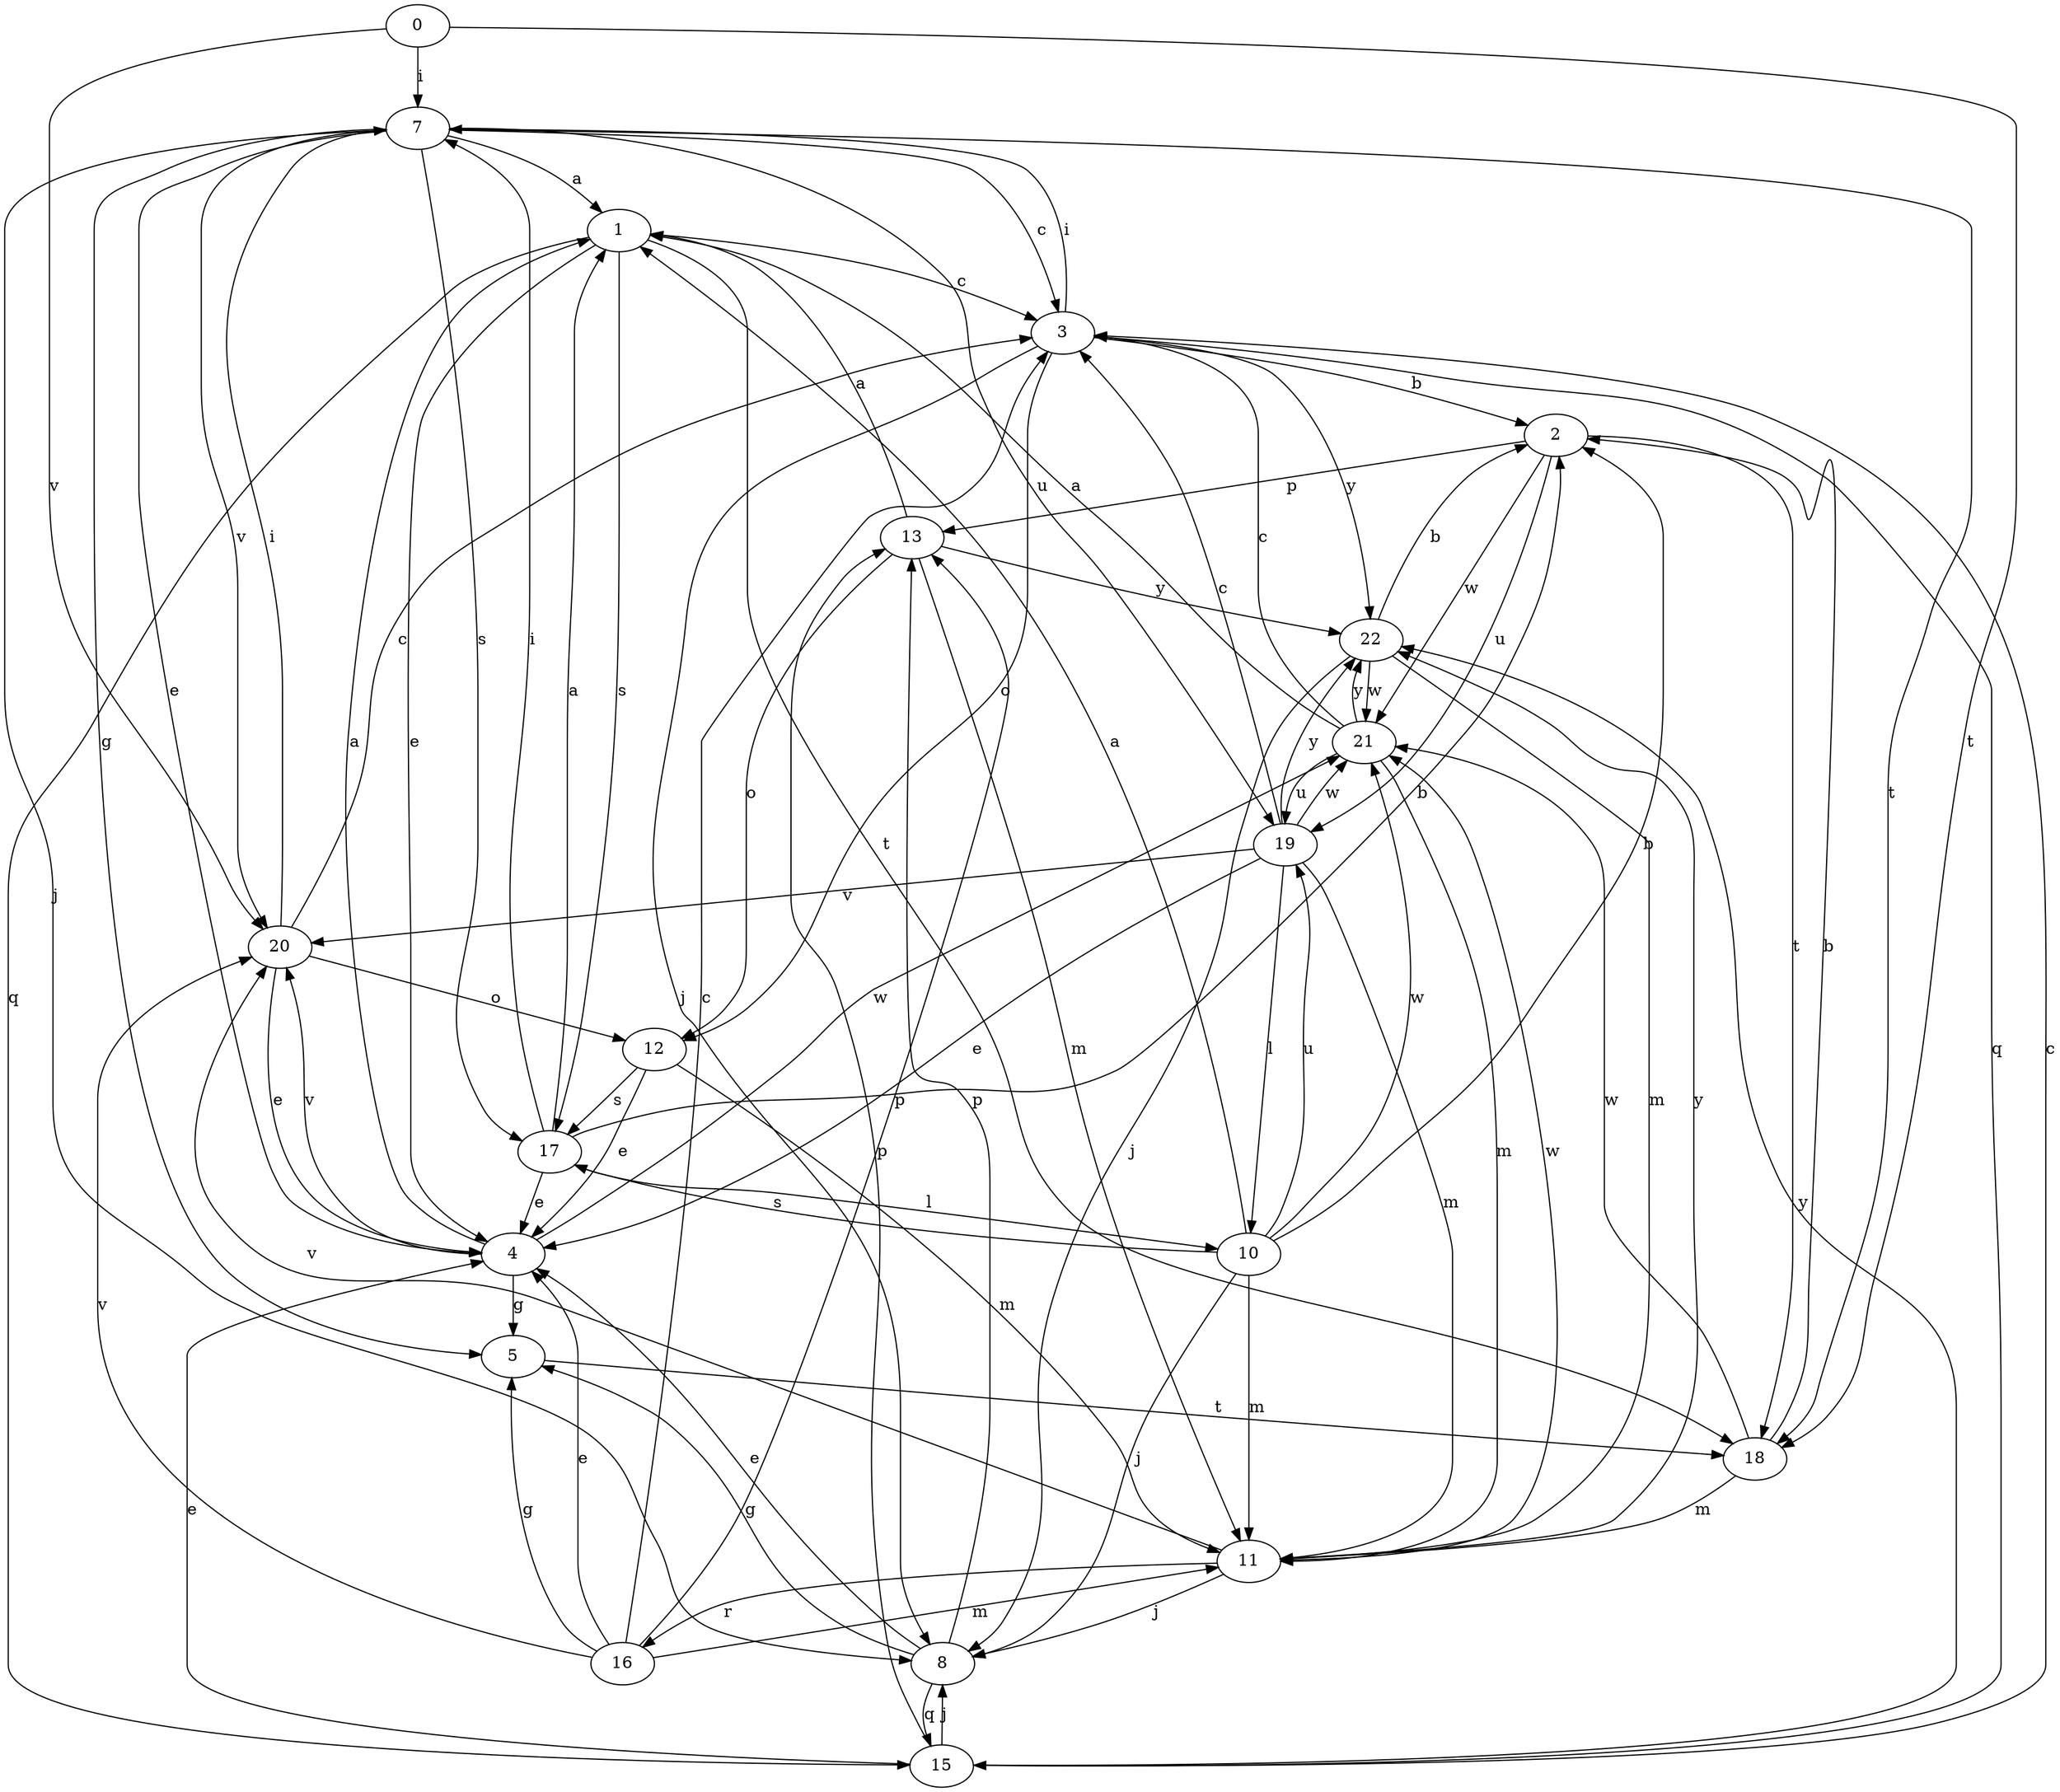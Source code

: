 strict digraph  {
0;
1;
2;
3;
4;
5;
7;
8;
10;
11;
12;
13;
15;
16;
17;
18;
19;
20;
21;
22;
0 -> 7  [label=i];
0 -> 18  [label=t];
0 -> 20  [label=v];
1 -> 3  [label=c];
1 -> 4  [label=e];
1 -> 15  [label=q];
1 -> 17  [label=s];
1 -> 18  [label=t];
2 -> 13  [label=p];
2 -> 18  [label=t];
2 -> 19  [label=u];
2 -> 21  [label=w];
3 -> 2  [label=b];
3 -> 7  [label=i];
3 -> 8  [label=j];
3 -> 12  [label=o];
3 -> 15  [label=q];
3 -> 22  [label=y];
4 -> 1  [label=a];
4 -> 5  [label=g];
4 -> 20  [label=v];
4 -> 21  [label=w];
5 -> 18  [label=t];
7 -> 1  [label=a];
7 -> 3  [label=c];
7 -> 4  [label=e];
7 -> 5  [label=g];
7 -> 8  [label=j];
7 -> 17  [label=s];
7 -> 18  [label=t];
7 -> 19  [label=u];
7 -> 20  [label=v];
8 -> 4  [label=e];
8 -> 5  [label=g];
8 -> 13  [label=p];
8 -> 15  [label=q];
10 -> 1  [label=a];
10 -> 2  [label=b];
10 -> 8  [label=j];
10 -> 11  [label=m];
10 -> 17  [label=s];
10 -> 19  [label=u];
10 -> 21  [label=w];
11 -> 8  [label=j];
11 -> 16  [label=r];
11 -> 20  [label=v];
11 -> 21  [label=w];
11 -> 22  [label=y];
12 -> 4  [label=e];
12 -> 11  [label=m];
12 -> 17  [label=s];
13 -> 1  [label=a];
13 -> 11  [label=m];
13 -> 12  [label=o];
13 -> 22  [label=y];
15 -> 3  [label=c];
15 -> 4  [label=e];
15 -> 8  [label=j];
15 -> 13  [label=p];
15 -> 22  [label=y];
16 -> 3  [label=c];
16 -> 4  [label=e];
16 -> 5  [label=g];
16 -> 11  [label=m];
16 -> 13  [label=p];
16 -> 20  [label=v];
17 -> 1  [label=a];
17 -> 2  [label=b];
17 -> 4  [label=e];
17 -> 7  [label=i];
17 -> 10  [label=l];
18 -> 2  [label=b];
18 -> 11  [label=m];
18 -> 21  [label=w];
19 -> 3  [label=c];
19 -> 4  [label=e];
19 -> 10  [label=l];
19 -> 11  [label=m];
19 -> 20  [label=v];
19 -> 21  [label=w];
19 -> 22  [label=y];
20 -> 3  [label=c];
20 -> 4  [label=e];
20 -> 7  [label=i];
20 -> 12  [label=o];
21 -> 1  [label=a];
21 -> 3  [label=c];
21 -> 11  [label=m];
21 -> 19  [label=u];
21 -> 22  [label=y];
22 -> 2  [label=b];
22 -> 8  [label=j];
22 -> 11  [label=m];
22 -> 21  [label=w];
}

